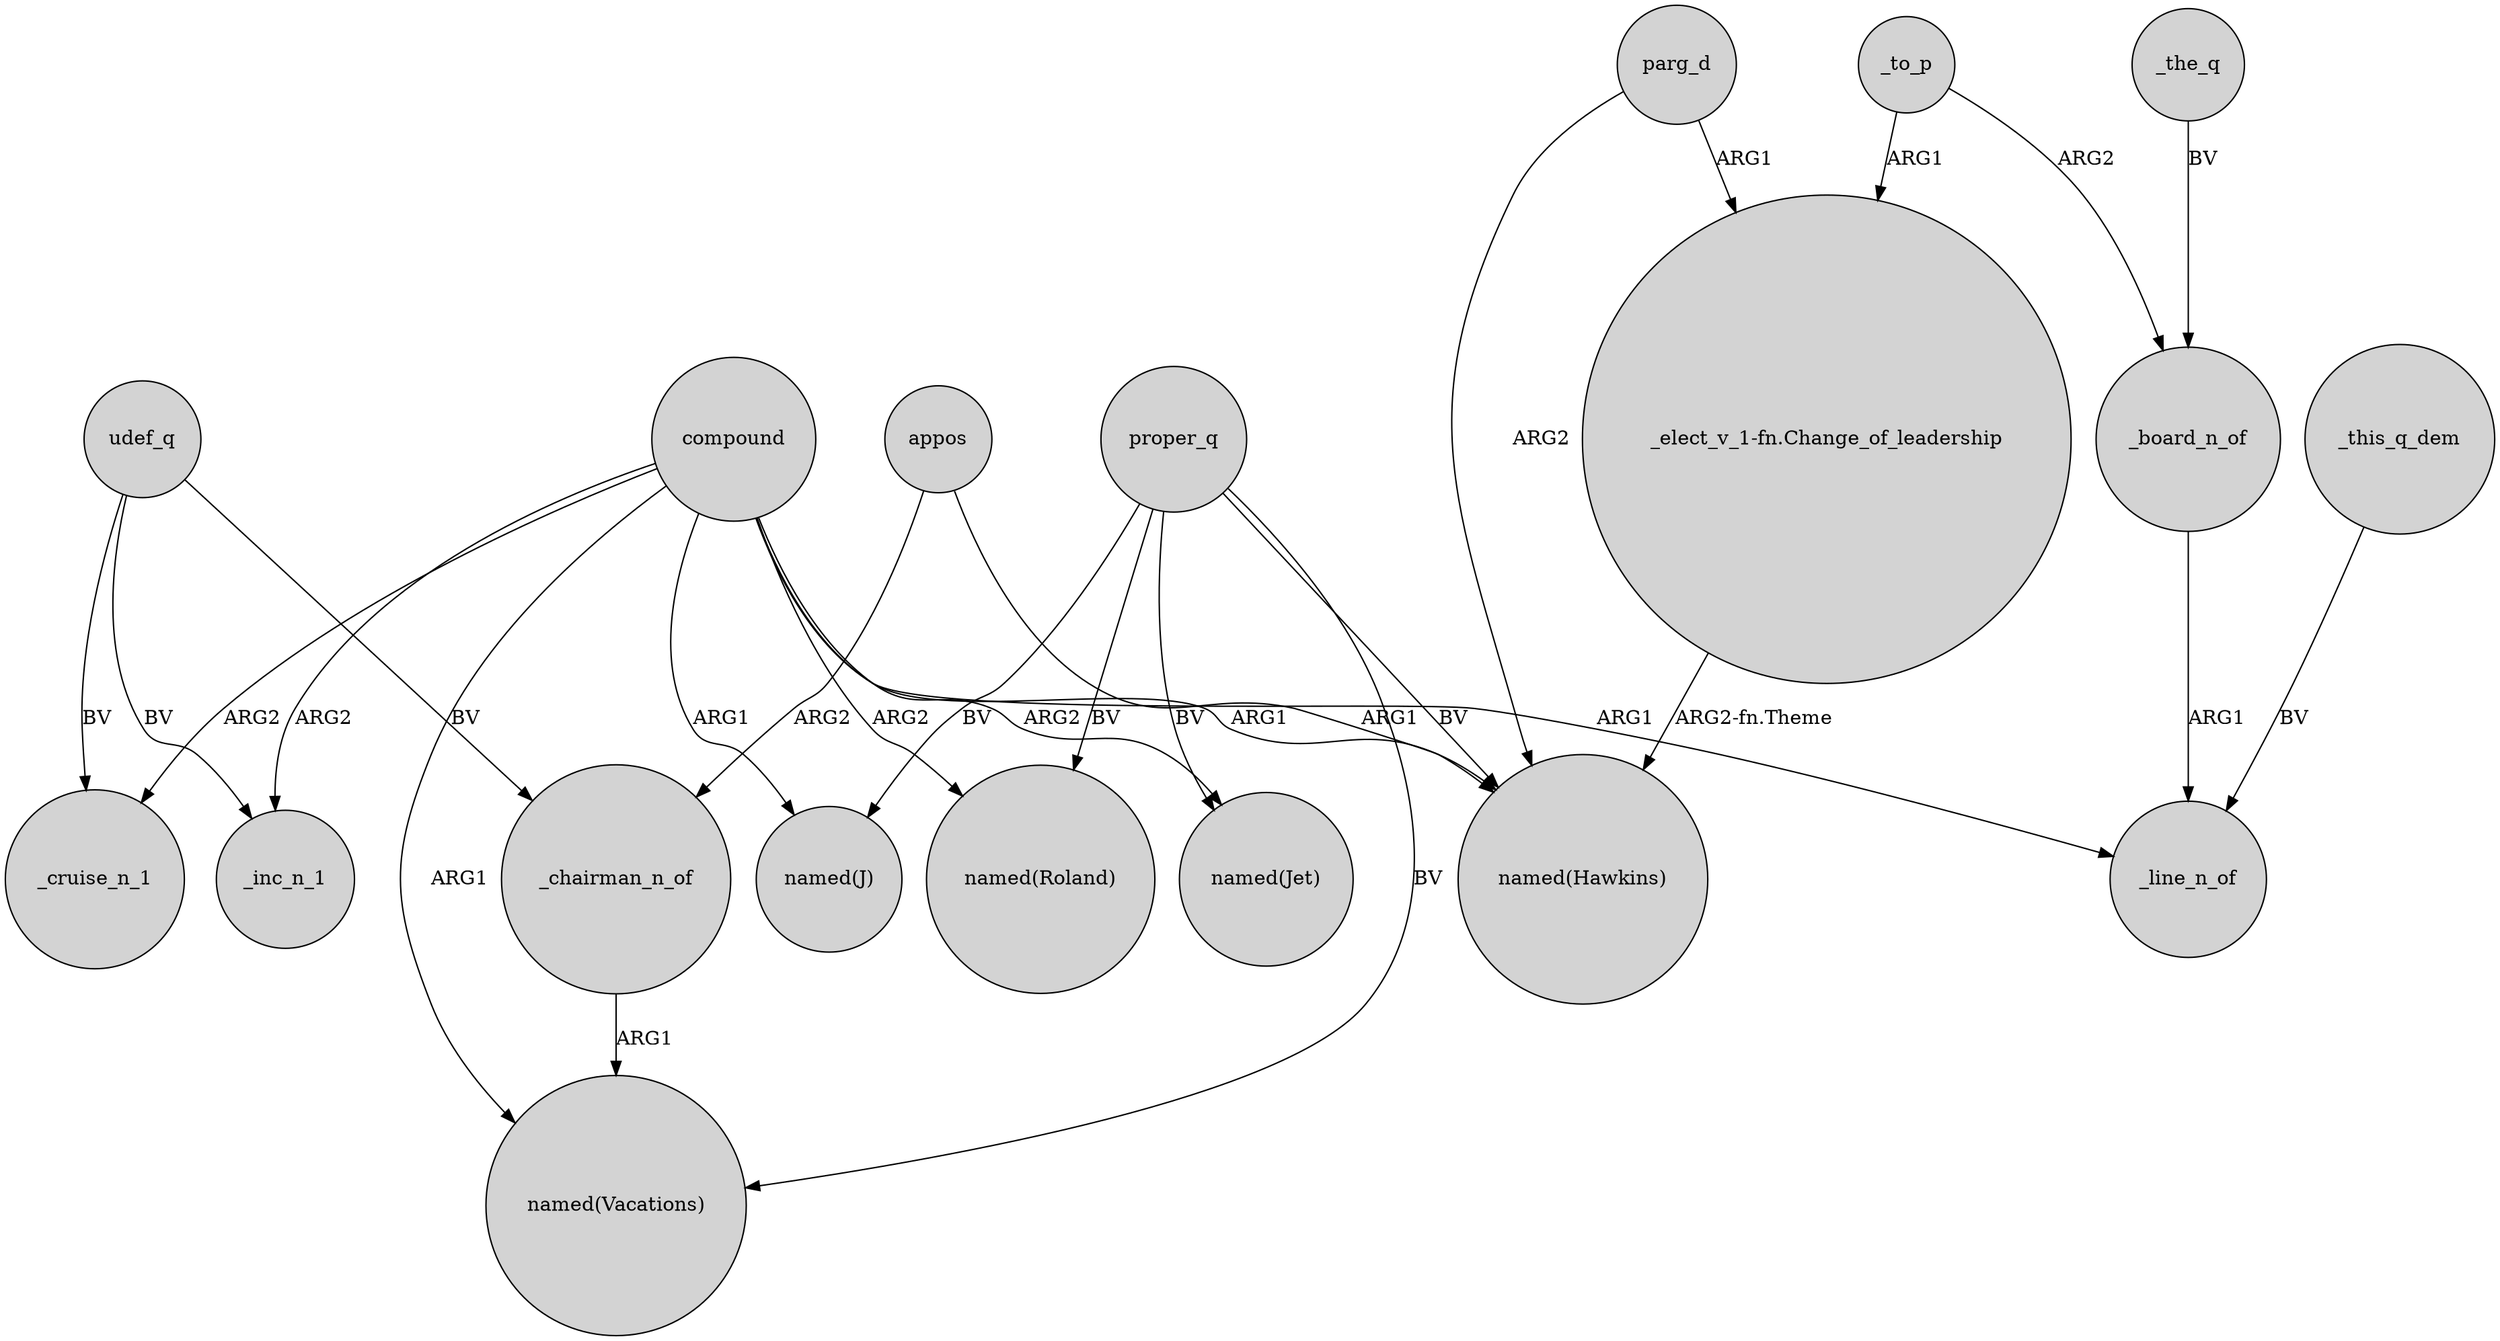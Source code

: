 digraph {
	node [shape=circle style=filled]
	udef_q -> _cruise_n_1 [label=BV]
	udef_q -> _inc_n_1 [label=BV]
	proper_q -> "named(Hawkins)" [label=BV]
	_to_p -> "_elect_v_1-fn.Change_of_leadership" [label=ARG1]
	appos -> "named(Hawkins)" [label=ARG1]
	parg_d -> "named(Hawkins)" [label=ARG2]
	proper_q -> "named(J)" [label=BV]
	compound -> "named(Roland)" [label=ARG2]
	_to_p -> _board_n_of [label=ARG2]
	parg_d -> "_elect_v_1-fn.Change_of_leadership" [label=ARG1]
	"_elect_v_1-fn.Change_of_leadership" -> "named(Hawkins)" [label="ARG2-fn.Theme"]
	udef_q -> _chairman_n_of [label=BV]
	compound -> _line_n_of [label=ARG1]
	appos -> _chairman_n_of [label=ARG2]
	_this_q_dem -> _line_n_of [label=BV]
	compound -> "named(Hawkins)" [label=ARG1]
	_the_q -> _board_n_of [label=BV]
	compound -> "named(Jet)" [label=ARG2]
	_board_n_of -> _line_n_of [label=ARG1]
	proper_q -> "named(Roland)" [label=BV]
	_chairman_n_of -> "named(Vacations)" [label=ARG1]
	compound -> "named(Vacations)" [label=ARG1]
	proper_q -> "named(Jet)" [label=BV]
	proper_q -> "named(Vacations)" [label=BV]
	compound -> _inc_n_1 [label=ARG2]
	compound -> _cruise_n_1 [label=ARG2]
	compound -> "named(J)" [label=ARG1]
}
